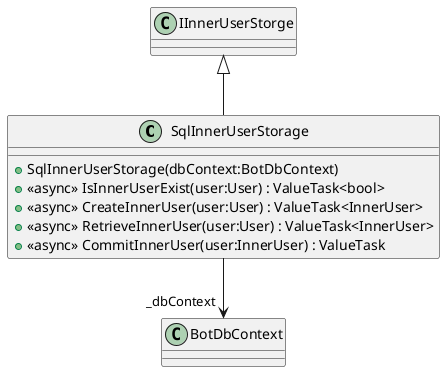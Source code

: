 @startuml
class SqlInnerUserStorage {
    + SqlInnerUserStorage(dbContext:BotDbContext)
    + <<async>> IsInnerUserExist(user:User) : ValueTask<bool>
    + <<async>> CreateInnerUser(user:User) : ValueTask<InnerUser>
    + <<async>> RetrieveInnerUser(user:User) : ValueTask<InnerUser>
    + <<async>> CommitInnerUser(user:InnerUser) : ValueTask
}
IInnerUserStorge <|-- SqlInnerUserStorage
SqlInnerUserStorage --> "_dbContext" BotDbContext
@enduml
